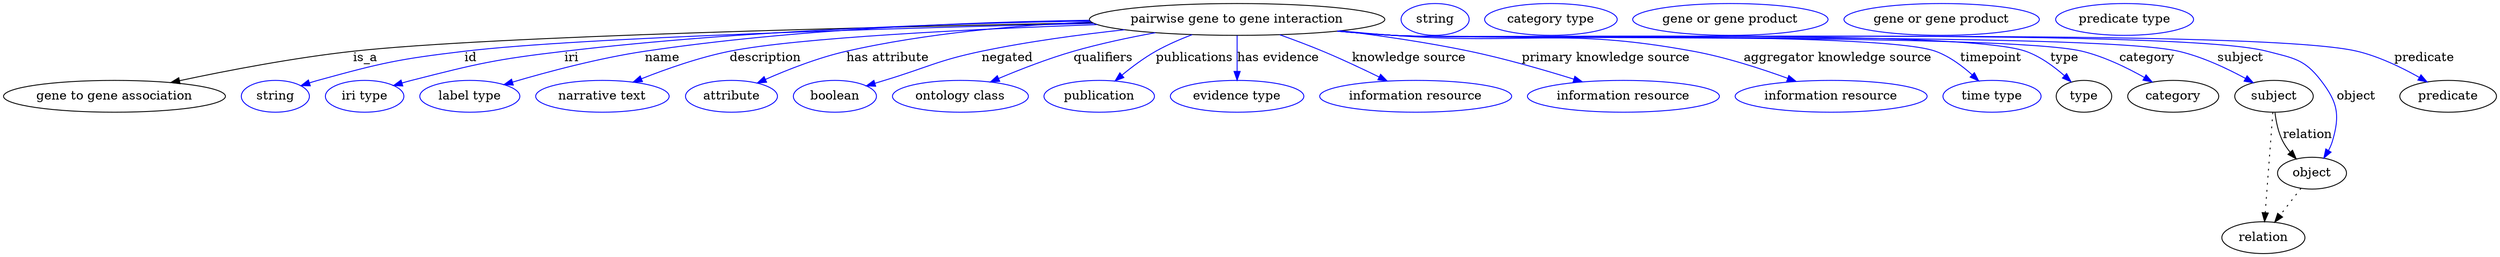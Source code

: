 digraph {
	graph [bb="0,0,2818,283"];
	node [label="\N"];
	"pairwise gene to gene interaction"	[height=0.5,
		label="pairwise gene to gene interaction",
		pos="1393.4,265",
		width=4.6399];
	"gene to gene association"	[height=0.5,
		pos="125.44,178",
		width=3.4844];
	"pairwise gene to gene interaction" -> "gene to gene association"	[label=is_a,
		lp="408.44,221.5",
		pos="e,188.9,193.56 1229.6,261.22 988.92,256.63 551.2,246.22 394.44,229 327.65,221.66 252.55,207.17 198.7,195.67"];
	id	[color=blue,
		height=0.5,
		label=string,
		pos="307.44,178",
		width=1.0652];
	"pairwise gene to gene interaction" -> id	[color=blue,
		label=id,
		lp="527.44,221.5",
		pos="e,336.42,190.01 1231.2,260.55 1017.5,255.47 653.26,244.85 520.44,229 446.18,220.14 427.54,215.87 355.44,196 352.33,195.14 349.13,\
194.18 345.93,193.17",
		style=solid];
	iri	[color=blue,
		height=0.5,
		label="iri type",
		pos="408.44,178",
		width=1.2277];
	"pairwise gene to gene interaction" -> iri	[color=blue,
		label=iri,
		lp="641.44,221.5",
		pos="e,441.34,190.23 1227.2,263.2 1072.9,260.83 836.91,253.08 633.44,229 556.14,219.85 536.86,215.26 461.44,196 458.06,195.14 454.58,\
194.18 451.09,193.17",
		style=solid];
	name	[color=blue,
		height=0.5,
		label="label type",
		pos="527.44,178",
		width=1.5707];
	"pairwise gene to gene interaction" -> name	[color=blue,
		label=name,
		lp="744.44,221.5",
		pos="e,566.22,191.27 1226.5,264.24 1090.7,262.29 894.22,254.58 724.44,229 672.97,221.25 615.41,205.83 575.87,194.15",
		style=solid];
	description	[color=blue,
		height=0.5,
		label="narrative text",
		pos="677.44,178",
		width=2.0943];
	"pairwise gene to gene interaction" -> description	[color=blue,
		label=description,
		lp="859.94,221.5",
		pos="e,711.69,194.09 1235.1,259.26 1093.2,254.11 895.95,244.49 819.44,229 785.52,222.13 748.71,209 721.07,197.91",
		style=solid];
	"has attribute"	[color=blue,
		height=0.5,
		label=attribute,
		pos="822.44,178",
		width=1.4443];
	"pairwise gene to gene interaction" -> "has attribute"	[color=blue,
		label="has attribute",
		lp="998.44,221.5",
		pos="e,851.39,193.03 1228.3,262.28 1144.5,258.55 1041.6,249.58 951.44,229 919.88,221.8 885.79,208.32 860.59,197.17",
		style=solid];
	negated	[color=blue,
		height=0.5,
		label=boolean,
		pos="939.44,178",
		width=1.2999];
	"pairwise gene to gene interaction" -> negated	[color=blue,
		label=negated,
		lp="1133.4,221.5",
		pos="e,974.63,189.93 1266.1,253.32 1215.4,247.84 1156.9,239.96 1104.4,229 1054.5,218.56 1043.3,210.87 994.44,196 991.14,194.99 987.72,\
193.95 984.29,192.9",
		style=solid];
	qualifiers	[color=blue,
		height=0.5,
		label="ontology class",
		pos="1080.4,178",
		width=2.1304];
	"pairwise gene to gene interaction" -> qualifiers	[color=blue,
		label=qualifiers,
		lp="1241.9,221.5",
		pos="e,1114.3,194.24 1300.9,249.97 1271.1,244.53 1238.1,237.53 1208.4,229 1179.6,220.71 1148.2,208.5 1123.7,198.21",
		style=solid];
	publications	[color=blue,
		height=0.5,
		label=publication,
		pos="1237.4,178",
		width=1.7332];
	"pairwise gene to gene interaction" -> publications	[color=blue,
		label=publications,
		lp="1345.4,221.5",
		pos="e,1255.4,195.45 1342.5,247.74 1328.8,242.54 1314.2,236.22 1301.4,229 1288,221.42 1274.4,211.19 1263.1,201.95",
		style=solid];
	"has evidence"	[color=blue,
		height=0.5,
		label="evidence type",
		pos="1393.4,178",
		width=2.0943];
	"pairwise gene to gene interaction" -> "has evidence"	[color=blue,
		label="has evidence",
		lp="1439.9,221.5",
		pos="e,1393.4,196.18 1393.4,246.8 1393.4,235.16 1393.4,219.55 1393.4,206.24",
		style=solid];
	"knowledge source"	[color=blue,
		height=0.5,
		label="information resource",
		pos="1595.4,178",
		width=3.015];
	"pairwise gene to gene interaction" -> "knowledge source"	[color=blue,
		label="knowledge source",
		lp="1587.9,221.5",
		pos="e,1563.2,195.37 1441.7,247.65 1457.3,242.06 1474.7,235.55 1490.4,229 1511.7,220.11 1534.9,209.19 1554.1,199.83",
		style=solid];
	"primary knowledge source"	[color=blue,
		height=0.5,
		label="information resource",
		pos="1830.4,178",
		width=3.015];
	"pairwise gene to gene interaction" -> "primary knowledge source"	[color=blue,
		label="primary knowledge source",
		lp="1810.4,221.5",
		pos="e,1784,194.37 1510.6,252.16 1556.3,246.56 1609.1,238.9 1656.4,229 1696.3,220.66 1740.5,207.94 1774.3,197.41",
		style=solid];
	"aggregator knowledge source"	[color=blue,
		height=0.5,
		label="information resource",
		pos="2065.4,178",
		width=3.015];
	"pairwise gene to gene interaction" -> "aggregator knowledge source"	[color=blue,
		label="aggregator knowledge source",
		lp="2072.9,221.5",
		pos="e,2025.8,194.85 1509.8,252.04 1529.7,250.2 1550.2,248.44 1569.4,247 1720.3,235.72 1760.6,256.32 1909.4,229 1946,222.28 1986,209.37 \
2016.3,198.35",
		style=solid];
	timepoint	[color=blue,
		height=0.5,
		label="time type",
		pos="2247.4,178",
		width=1.5346];
	"pairwise gene to gene interaction" -> timepoint	[color=blue,
		label=timepoint,
		lp="2246.4,221.5",
		pos="e,2232.4,195.38 1507.9,251.82 1528.4,249.96 1549.5,248.25 1569.4,247 1637.6,242.72 2119.2,252.16 2183.4,229 2199,223.4 2213.7,212.48 \
2225,202.26",
		style=solid];
	type	[height=0.5,
		pos="2351.4,178",
		width=0.86659];
	"pairwise gene to gene interaction" -> type	[color=blue,
		label=type,
		lp="2329.4,221.5",
		pos="e,2336.8,194.44 1507.4,251.8 1528,249.93 1549.4,248.22 1569.4,247 1648.9,242.17 2210.3,255.29 2285.4,229 2301.8,223.29 2317.3,211.91 \
2329.2,201.45",
		style=solid];
	category	[height=0.5,
		pos="2452.4,178",
		width=1.4263];
	"pairwise gene to gene interaction" -> category	[color=blue,
		label=category,
		lp="2422.9,221.5",
		pos="e,2428.6,194.25 1507.4,251.76 1528,249.9 1549.4,248.2 1569.4,247 1656,241.83 2265.2,249.4 2349.4,229 2374.3,222.98 2400.2,210.39 \
2419.8,199.35",
		style=solid];
	subject	[height=0.5,
		pos="2566.4,178",
		width=1.2277];
	"pairwise gene to gene interaction" -> subject	[color=blue,
		label=subject,
		lp="2528.4,221.5",
		pos="e,2543,193.32 1507,251.76 1527.7,249.88 1549.2,248.18 1569.4,247 1668.1,241.25 2362.2,251.23 2458.4,229 2485.3,222.8 2513.4,209.51 \
2534.3,198.18",
		style=solid];
	object	[height=0.5,
		pos="2609.4,91",
		width=1.0832];
	"pairwise gene to gene interaction" -> object	[color=blue,
		label=object,
		lp="2659.4,178",
		pos="e,2622.8,108.09 1506.9,251.72 1527.7,249.85 1549.2,248.16 1569.4,247 1679.2,240.71 2452.1,256.94 2558.4,229 2588.3,221.16 2600.6,\
220.43 2619.4,196 2638.5,171.26 2641.4,156.9 2632.4,127 2631.4,123.55 2629.9,120.13 2628.2,116.85",
		style=solid];
	predicate	[height=0.5,
		pos="2763.4,178",
		width=1.5165];
	"pairwise gene to gene interaction" -> predicate	[color=blue,
		label=predicate,
		lp="2736.4,221.5",
		pos="e,2739.6,194.3 1506.5,251.74 1527.4,249.85 1549.1,248.15 1569.4,247 1690.5,240.17 2542.5,257.14 2660.4,229 2685.3,223.07 2711.2,\
210.47 2730.8,199.41",
		style=solid];
	association_type	[color=blue,
		height=0.5,
		label=string,
		pos="1616.4,265",
		width=1.0652];
	association_category	[color=blue,
		height=0.5,
		label="category type",
		pos="1747.4,265",
		width=2.0762];
	subject -> object	[label=relation,
		lp="2604.4,134.5",
		pos="e,2591.5,107.23 2567.5,159.55 2568.7,149.57 2571.2,137.07 2576.4,127 2578.7,122.68 2581.6,118.52 2584.8,114.66"];
	relation	[height=0.5,
		pos="2554.4,18",
		width=1.2999];
	subject -> relation	[pos="e,2555.7,36.188 2565.1,159.79 2563.1,132.48 2559,78.994 2556.5,46.38",
		style=dotted];
	"gene to gene association_subject"	[color=blue,
		height=0.5,
		label="gene or gene product",
		pos="1950.4,265",
		width=3.0692];
	object -> relation	[pos="e,2567.3,35.54 2597,73.889 2590,64.939 2581.3,53.617 2573.5,43.584",
		style=dotted];
	"gene to gene association_object"	[color=blue,
		height=0.5,
		label="gene or gene product",
		pos="2189.4,265",
		width=3.0692];
	"pairwise gene to gene interaction_predicate"	[color=blue,
		height=0.5,
		label="predicate type",
		pos="2395.4,265",
		width=2.1665];
}
